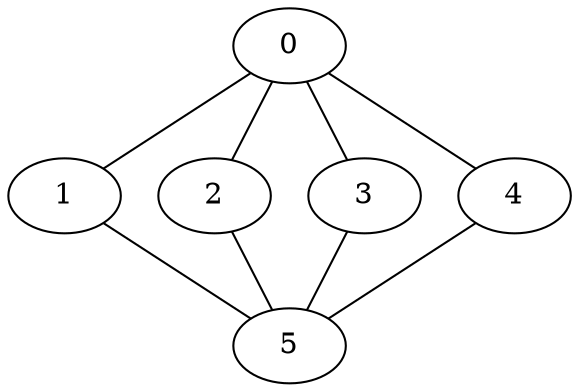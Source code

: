 strict graph  {
0;
1;
2;
3;
4;
5;
0 -- 1;
0 -- 2;
0 -- 3;
0 -- 4;
1 -- 5;
2 -- 5;
3 -- 5;
4 -- 5;
}
